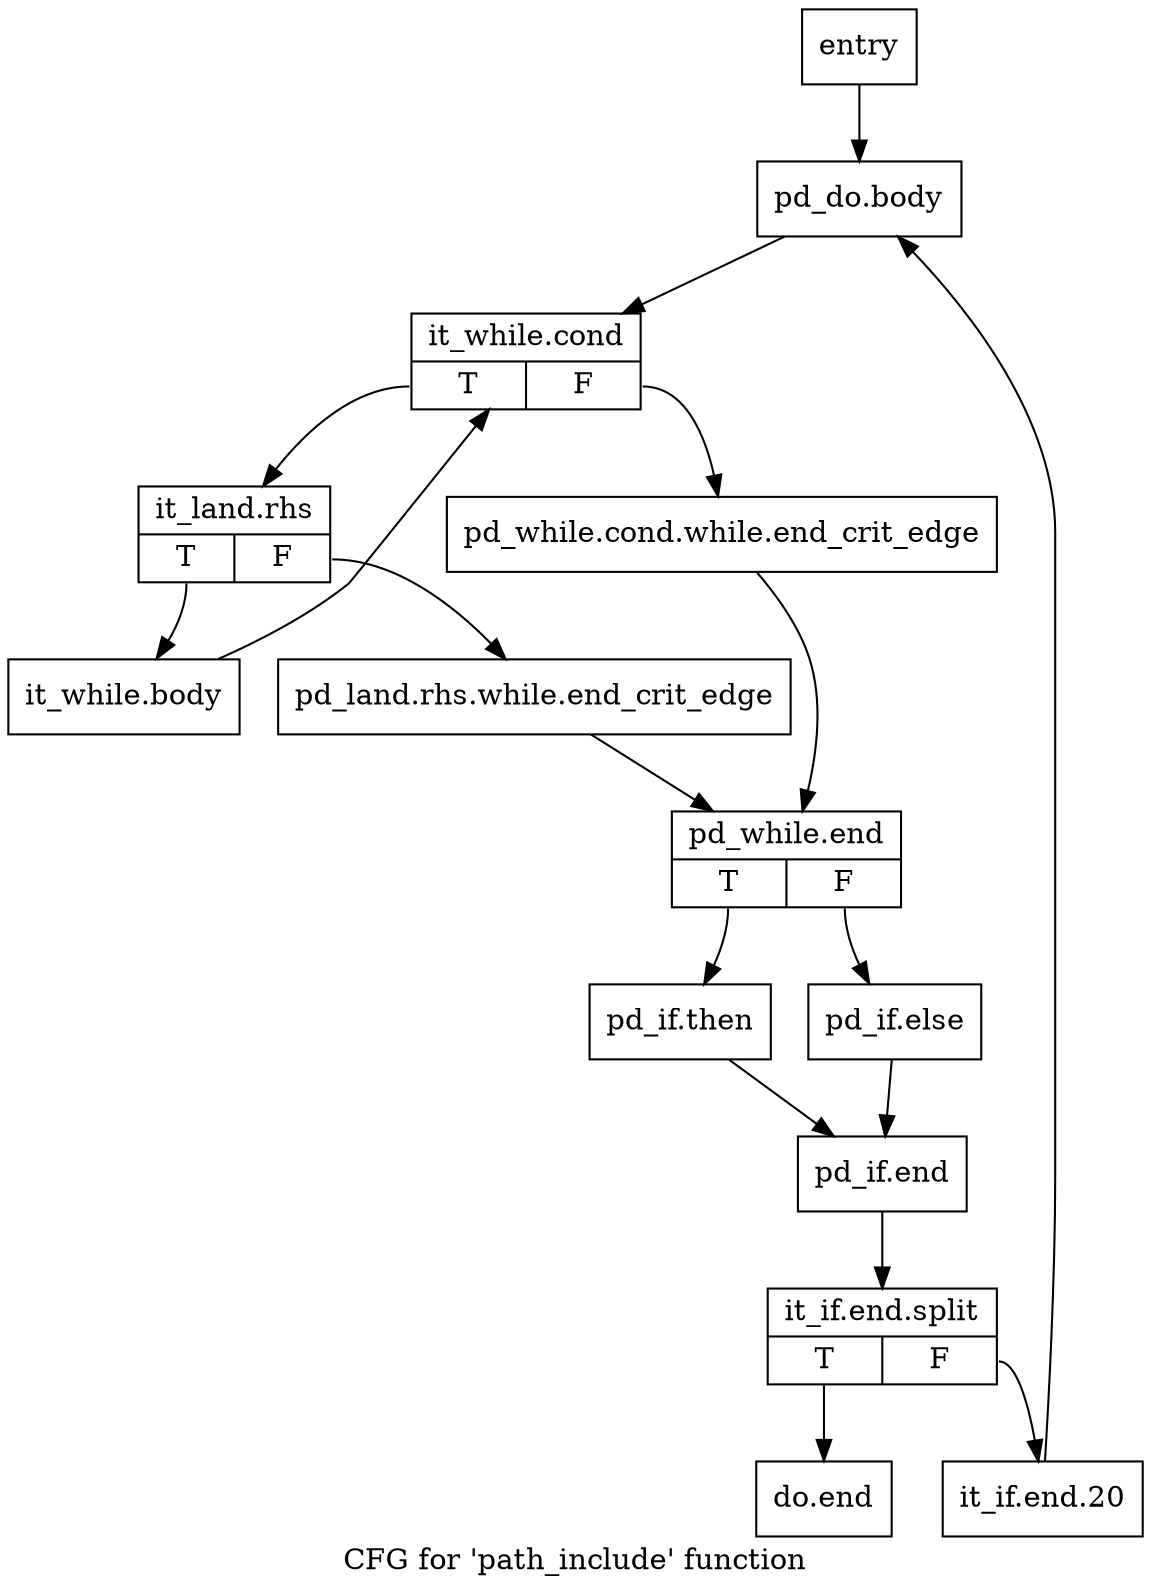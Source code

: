 digraph "CFG for 'path_include' function" {
	label="CFG for 'path_include' function";

	Node0x2bdd300 [shape=record,label="{entry}"];
	Node0x2bdd300 -> Node0x2bdd350;
	Node0x2bdd350 [shape=record,label="{pd_do.body}"];
	Node0x2bdd350 -> Node0x2bdd3a0;
	Node0x2bdd3a0 [shape=record,label="{it_while.cond|{<s0>T|<s1>F}}"];
	Node0x2bdd3a0:s0 -> Node0x2bdd440;
	Node0x2bdd3a0:s1 -> Node0x2bdd3f0;
	Node0x2bdd3f0 [shape=record,label="{pd_while.cond.while.end_crit_edge}"];
	Node0x2bdd3f0 -> Node0x2bdd530;
	Node0x2bdd440 [shape=record,label="{it_land.rhs|{<s0>T|<s1>F}}"];
	Node0x2bdd440:s0 -> Node0x2bdd4e0;
	Node0x2bdd440:s1 -> Node0x2bdd490;
	Node0x2bdd490 [shape=record,label="{pd_land.rhs.while.end_crit_edge}"];
	Node0x2bdd490 -> Node0x2bdd530;
	Node0x2bdd4e0 [shape=record,label="{it_while.body}"];
	Node0x2bdd4e0 -> Node0x2bdd3a0;
	Node0x2bdd530 [shape=record,label="{pd_while.end|{<s0>T|<s1>F}}"];
	Node0x2bdd530:s0 -> Node0x2bdd580;
	Node0x2bdd530:s1 -> Node0x2bdd5d0;
	Node0x2bdd580 [shape=record,label="{pd_if.then}"];
	Node0x2bdd580 -> Node0x2bdd620;
	Node0x2bdd5d0 [shape=record,label="{pd_if.else}"];
	Node0x2bdd5d0 -> Node0x2bdd620;
	Node0x2bdd620 [shape=record,label="{pd_if.end}"];
	Node0x2bdd620 -> Node0xcd5ca30;
	Node0xcd5ca30 [shape=record,label="{it_if.end.split|{<s0>T|<s1>F}}"];
	Node0xcd5ca30:s0 -> Node0x2bdd6c0;
	Node0xcd5ca30:s1 -> Node0x2bdd670;
	Node0x2bdd670 [shape=record,label="{it_if.end.20}"];
	Node0x2bdd670 -> Node0x2bdd350;
	Node0x2bdd6c0 [shape=record,label="{do.end}"];
}
